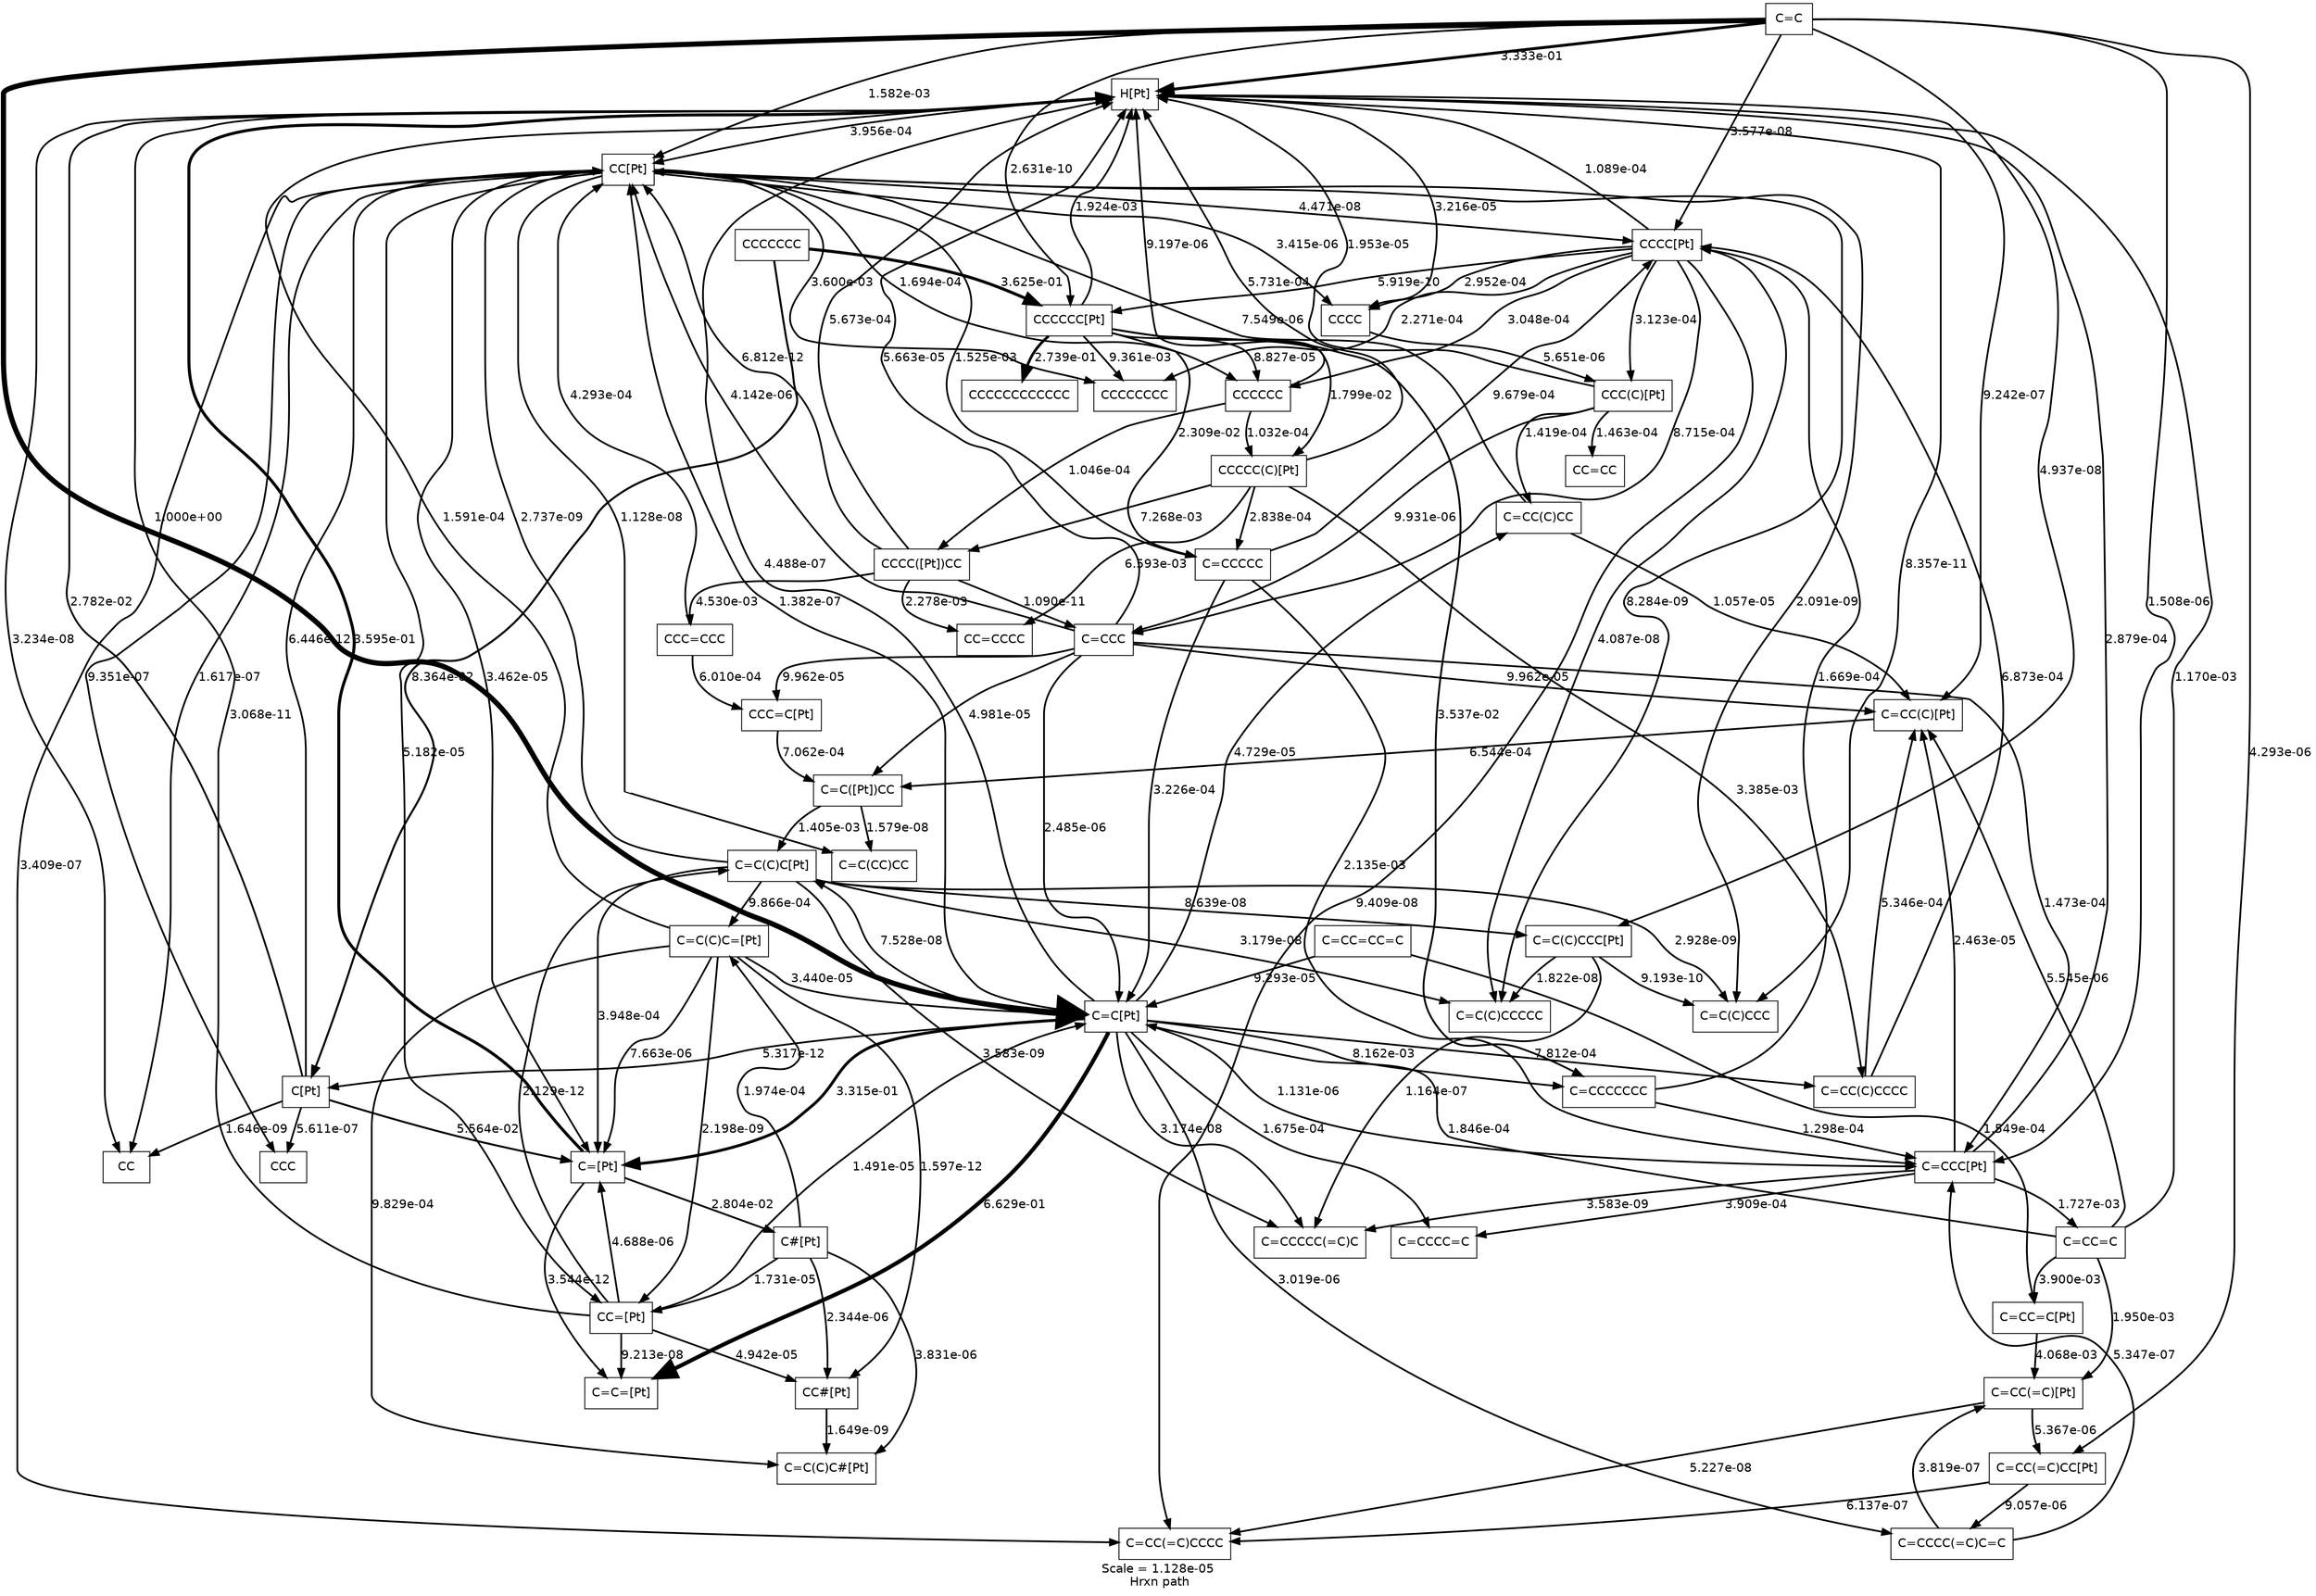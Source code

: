 digraph reaction_paths {
center=1;
s6 -> s9[fontname="Helvetica", penwidth=3.3333345152511926, arrowsize=1.6666672576255963, label="3.333e-01"];
s6 -> s10[fontname="Helvetica", penwidth=6.0, arrowsize=3.0, label="1.000e+00"];
s6 -> s15[fontname="Helvetica", penwidth=2.00632900062854, arrowsize=1.00316450031427, label="1.582e-03"];
s6 -> s17[fontname="Helvetica", penwidth=2.000000143087466, arrowsize=1.000000071543733, label="3.577e-08"];
s6 -> s19[fontname="Helvetica", penwidth=2.000006032990034, arrowsize=1.000003016495017, label="1.508e-06"];
s6 -> s26[fontname="Helvetica", penwidth=2.000017173294248, arrowsize=1.000008586647124, label="4.293e-06"];
s6 -> s30[fontname="Helvetica", penwidth=2.000000197465971, arrowsize=1.0000000987329856, label="4.937e-08"];
s6 -> s36[fontname="Helvetica", penwidth=2.000000001052343, arrowsize=1.0000000005261716, label="2.631e-10"];
s9 -> s15[fontname="Helvetica", penwidth=2.001582248382485, arrowsize=1.0007911241912426, label="3.956e-04"];
s9 -> s16[fontname="Helvetica", penwidth=2.000128639939812, arrowsize=1.000064319969906, label="3.216e-05"];
s9 -> s20[fontname="Helvetica", penwidth=2.0000036969408583, arrowsize=1.0000018484704292, label="9.242e-07"];
s9 -> s29[fontname="Helvetica", penwidth=2.000000000334283, arrowsize=1.0000000001671414, label="8.357e-11"];
s9 -> s54[fontname="Helvetica", penwidth=2.000000129359728, arrowsize=1.000000064679864, label="3.234e-08"];
s10 -> s15[fontname="Helvetica", penwidth=2.0000005527639697, arrowsize=1.0000002763819849, label="1.382e-07"];
s10 -> s19[fontname="Helvetica", penwidth=2.000004524742526, arrowsize=1.000002262371263, label="1.131e-06"];
s10 -> s23[fontname="Helvetica", penwidth=2.0000003011318372, arrowsize=1.0000001505659186, label="7.528e-08"];
s10 -> s25[fontname="Helvetica", penwidth=2.0006701552269113, arrowsize=1.0003350776134556, label="1.675e-04"];
s10 -> s27[fontname="Helvetica", penwidth=2.0000120763686473, arrowsize=1.0000060381843237, label="3.019e-06"];
s10 -> s31[fontname="Helvetica", penwidth=2.000000126955423, arrowsize=1.0000000634777115, label="3.174e-08"];
s10 -> s34[fontname="Helvetica", penwidth=2.000189156344397, arrowsize=1.0000945781721986, label="4.729e-05"];
s10 -> s40[fontname="Helvetica", penwidth=2.003124986092458, arrowsize=1.001562493046229, label="7.812e-04"];
s10 -> s43[fontname="Helvetica", penwidth=2.000000000021267, arrowsize=1.0000000000106335, label="5.317e-12"];
s10 -> s44[fontname="Helvetica", penwidth=3.325977099516693, arrowsize=1.6629885497583465, label="3.315e-01"];
s10 -> s47[fontname="Helvetica", penwidth=2.032646710546657, arrowsize=1.0163233552733284, label="8.162e-03"];
s10 -> s48[fontname="Helvetica", penwidth=4.6515602871683335, arrowsize=2.3257801435841667, label="6.629e-01"];
s11 -> s12[fontname="Helvetica", penwidth=2.015599078071032, arrowsize=1.007799539035516, label="3.900e-03"];
s11 -> s14[fontname="Helvetica", penwidth=2.0077995232283445, arrowsize=1.0038997616141723, label="1.950e-03"];
s11 -> s20[fontname="Helvetica", penwidth=2.0000221816805377, arrowsize=1.0000110908402688, label="5.545e-06"];
s12 -> s14[fontname="Helvetica", penwidth=2.016270395791514, arrowsize=1.008135197895757, label="4.068e-03"];
s14 -> s26[fontname="Helvetica", penwidth=2.000021466617987, arrowsize=1.0000107333089936, label="5.367e-06"];
s14 -> s28[fontname="Helvetica", penwidth=2.0000002090774873, arrowsize=1.0000001045387437, label="5.227e-08"];
s7 -> s15[fontname="Helvetica", penwidth=2.000016568951895, arrowsize=1.0000082844759475, label="4.142e-06"];
s7 -> s19[fontname="Helvetica", penwidth=2.0005893437798257, arrowsize=1.0002946718899128, label="1.473e-04"];
s7 -> s20[fontname="Helvetica", penwidth=2.0003984965745185, arrowsize=1.0001992482872593, label="9.962e-05"];
s7 -> s21[fontname="Helvetica", penwidth=2.000199248643501, arrowsize=1.0000996243217506, label="4.981e-05"];
s7 -> s22[fontname="Helvetica", penwidth=2.000398496570978, arrowsize=1.000199248285489, label="9.962e-05"];
s15 -> s16[fontname="Helvetica", penwidth=2.0000136594128812, arrowsize=1.0000068297064406, label="3.415e-06"];
s15 -> s17[fontname="Helvetica", penwidth=2.0000001788592434, arrowsize=1.0000000894296217, label="4.471e-08"];
s15 -> s24[fontname="Helvetica", penwidth=2.0006774346590066, arrowsize=1.0003387173295033, label="1.694e-04"];
s15 -> s28[fontname="Helvetica", penwidth=2.0000013637512533, arrowsize=1.0000006818756266, label="3.409e-07"];
s15 -> s29[fontname="Helvetica", penwidth=2.0000000083651313, arrowsize=1.0000000041825656, label="2.091e-09"];
s15 -> s32[fontname="Helvetica", penwidth=2.000000033134145, arrowsize=1.0000000165670726, label="8.284e-09"];
s15 -> s35[fontname="Helvetica", penwidth=2.0000000451099633, arrowsize=1.0000000225549817, label="1.128e-08"];
s15 -> s37[fontname="Helvetica", penwidth=2.014401730575946, arrowsize=1.007200865287973, label="3.600e-03"];
s15 -> s44[fontname="Helvetica", penwidth=2.000138471404509, arrowsize=1.0000692357022545, label="3.462e-05"];
s15 -> s51[fontname="Helvetica", penwidth=2.0002072945617275, arrowsize=1.0001036472808638, label="5.182e-05"];
s15 -> s53[fontname="Helvetica", penwidth=2.000003740507639, arrowsize=1.0000018702538196, label="9.351e-07"];
s15 -> s54[fontname="Helvetica", penwidth=2.0000006468021847, arrowsize=1.0000003234010924, label="1.617e-07"];
s16 -> s33[fontname="Helvetica", penwidth=2.000022602376399, arrowsize=1.0000113011881995, label="5.651e-06"];
s17 -> s24[fontname="Helvetica", penwidth=2.0012193853646454, arrowsize=1.0006096926823227, label="3.048e-04"];
s17 -> s28[fontname="Helvetica", penwidth=2.0000003763413208, arrowsize=1.0000001881706604, label="9.409e-08"];
s17 -> s32[fontname="Helvetica", penwidth=2.00000016347899, arrowsize=1.000000081739495, label="4.087e-08"];
s17 -> s33[fontname="Helvetica", penwidth=2.001249111934375, arrowsize=1.0006245559671876, label="3.123e-04"];
s17 -> s36[fontname="Helvetica", penwidth=2.000000002367775, arrowsize=1.0000000011838874, label="5.919e-10"];
s17 -> s37[fontname="Helvetica", penwidth=2.00090821038521, arrowsize=1.000454105192605, label="2.271e-04"];
s18 -> s19[fontname="Helvetica", penwidth=2.0085400020973605, arrowsize=1.0042700010486802, label="2.135e-03"];
s19 -> s20[fontname="Helvetica", penwidth=2.000098500456625, arrowsize=1.0000492502283125, label="2.463e-05"];
s19 -> s25[fontname="Helvetica", penwidth=2.0015636986024457, arrowsize=1.0007818493012228, label="3.909e-04"];
s19 -> s31[fontname="Helvetica", penwidth=2.0000000143326098, arrowsize=1.0000000071663049, label="3.583e-09"];
s20 -> s21[fontname="Helvetica", penwidth=2.002617723494074, arrowsize=1.001308861747037, label="6.544e-04"];
s21 -> s23[fontname="Helvetica", penwidth=2.005619849225052, arrowsize=1.002809924612526, label="1.405e-03"];
s21 -> s35[fontname="Helvetica", penwidth=2.0000000631539487, arrowsize=1.0000000315769744, label="1.579e-08"];
s23 -> s29[fontname="Helvetica", penwidth=2.0000000117111703, arrowsize=1.0000000058555851, label="2.928e-09"];
s23 -> s30[fontname="Helvetica", penwidth=2.0000003455655384, arrowsize=1.0000001727827692, label="8.639e-08"];
s23 -> s31[fontname="Helvetica", penwidth=2.0000000143326098, arrowsize=1.0000000071663049, label="3.583e-09"];
s23 -> s32[fontname="Helvetica", penwidth=2.0000001271501913, arrowsize=1.0000000635750956, label="3.179e-08"];
s23 -> s44[fontname="Helvetica", penwidth=2.0015793387099956, arrowsize=1.0007896693549978, label="3.948e-04"];
s23 -> s49[fontname="Helvetica", penwidth=2.0039465948929966, arrowsize=1.0019732974464983, label="9.866e-04"];
s24 -> s39[fontname="Helvetica", penwidth=2.00041294264569, arrowsize=1.000206471322845, label="1.032e-04"];
s24 -> s41[fontname="Helvetica", penwidth=2.0004183934688418, arrowsize=1.0002091967344209, label="1.046e-04"];
s26 -> s27[fontname="Helvetica", penwidth=2.0000362291449454, arrowsize=1.0000181145724727, label="9.057e-06"];
s26 -> s28[fontname="Helvetica", penwidth=2.000002454754277, arrowsize=1.0000012273771386, label="6.137e-07"];
s30 -> s31[fontname="Helvetica", penwidth=2.0000004655042587, arrowsize=1.0000002327521293, label="1.164e-07"];
s30 -> s32[fontname="Helvetica", penwidth=2.0000000728953395, arrowsize=1.0000000364476698, label="1.822e-08"];
s33 -> s8[fontname="Helvetica", penwidth=2.0005853054310134, arrowsize=1.0002926527155067, label="1.463e-04"];
s33 -> s34[fontname="Helvetica", penwidth=2.0005674705578658, arrowsize=1.0002837352789329, label="1.419e-04"];
s36 -> s37[fontname="Helvetica", penwidth=2.037444434255593, arrowsize=1.0187222171277965, label="9.361e-03"];
s36 -> s39[fontname="Helvetica", penwidth=2.0719739505894603, arrowsize=1.0359869752947302, label="1.799e-02"];
s36 -> s46[fontname="Helvetica", penwidth=3.0957351510984683, arrowsize=1.5478675755492342, label="2.739e-01"];
s36 -> s47[fontname="Helvetica", penwidth=2.141468476257405, arrowsize=1.0707342381287026, label="3.537e-02"];
s39 -> s40[fontname="Helvetica", penwidth=2.013541658405037, arrowsize=1.0067708292025186, label="3.385e-03"];
s39 -> s41[fontname="Helvetica", penwidth=2.0290725200249016, arrowsize=1.0145362600124508, label="7.268e-03"];
s39 -> s42[fontname="Helvetica", penwidth=2.0263723871544355, arrowsize=1.0131861935772177, label="6.593e-03"];
s41 -> s42[fontname="Helvetica", penwidth=2.0091116232789075, arrowsize=1.0045558116394537, label="2.278e-03"];
s0 -> s43[fontname="Helvetica", penwidth=2.3345726591427236, arrowsize=1.1672863295713618, label="8.364e-02"];
s43 -> s44[fontname="Helvetica", penwidth=2.222568366301747, arrowsize=1.1112841831508735, label="5.564e-02"];
s43 -> s53[fontname="Helvetica", penwidth=2.000002244306002, arrowsize=1.000001122153001, label="5.611e-07"];
s43 -> s54[fontname="Helvetica", penwidth=2.0000000065826917, arrowsize=1.0000000032913459, label="1.646e-09"];
s44 -> s45[fontname="Helvetica", penwidth=2.112169914441902, arrowsize=1.056084957220951, label="2.804e-02"];
s44 -> s48[fontname="Helvetica", penwidth=2.000000000014178, arrowsize=1.000000000007089, label="3.544e-12"];
s45 -> s49[fontname="Helvetica", penwidth=2.000789667582121, arrowsize=1.0003948337910604, label="1.974e-04"];
s45 -> s50[fontname="Helvetica", penwidth=2.0000153253852, arrowsize=1.0000076626926, label="3.831e-06"];
s45 -> s51[fontname="Helvetica", penwidth=2.0000692357022545, arrowsize=1.0000346178511272, label="1.731e-05"];
s45 -> s52[fontname="Helvetica", penwidth=2.000009375220663, arrowsize=1.0000046876103315, label="2.344e-06"];
s49 -> s50[fontname="Helvetica", penwidth=2.0039314251755407, arrowsize=1.0019657125877703, label="9.829e-04"];
s49 -> s51[fontname="Helvetica", penwidth=2.0000000087935743, arrowsize=1.0000000043967872, label="2.198e-09"];
s49 -> s52[fontname="Helvetica", penwidth=2.0000000000063887, arrowsize=1.0000000000031943, label="1.597e-12"];
s51 -> s52[fontname="Helvetica", penwidth=2.000197689590416, arrowsize=1.000098844795208, label="4.942e-05"];
s10 -> s9[fontname="Helvetica", penwidth=2.0000017950554776, arrowsize=1.0000008975277388, label="4.488e-07"];
s11 -> s9[fontname="Helvetica", penwidth=2.004679720259873, arrowsize=1.0023398601299365, label="1.170e-03"];
s7 -> s9[fontname="Helvetica", penwidth=2.0002265121206304, arrowsize=1.0001132560603152, label="5.663e-05"];
s17 -> s9[fontname="Helvetica", penwidth=2.000435737443753, arrowsize=1.0002178687218766, label="1.089e-04"];
s19 -> s9[fontname="Helvetica", penwidth=2.0011515063445855, arrowsize=1.0005757531722927, label="2.879e-04"];
s24 -> s9[fontname="Helvetica", penwidth=2.0000367896754, arrowsize=1.0000183948377, label="9.197e-06"];
s33 -> s9[fontname="Helvetica", penwidth=2.0000781287043985, arrowsize=1.0000390643521992, label="1.953e-05"];
s36 -> s9[fontname="Helvetica", penwidth=2.0076968916450166, arrowsize=1.0038484458225083, label="1.924e-03"];
s39 -> s9[fontname="Helvetica", penwidth=2.002292296322674, arrowsize=1.001146148161337, label="5.731e-04"];
s41 -> s9[fontname="Helvetica", penwidth=2.002269209506274, arrowsize=1.001134604753137, label="5.673e-04"];
s43 -> s9[fontname="Helvetica", penwidth=2.1112841831513345, arrowsize=1.0556420915756672, label="2.782e-02"];
s44 -> s9[fontname="Helvetica", penwidth=3.4381470140000694, arrowsize=1.7190735070000347, label="3.595e-01"];
s49 -> s9[fontname="Helvetica", penwidth=2.0006364202182185, arrowsize=1.0003182101091093, label="1.591e-04"];
s51 -> s9[fontname="Helvetica", penwidth=2.000000000122731, arrowsize=1.0000000000613656, label="3.068e-11"];
s11 -> s10[fontname="Helvetica", penwidth=2.000738261352488, arrowsize=1.000369130676244, label="1.846e-04"];
s13 -> s10[fontname="Helvetica", penwidth=2.0003717190763557, arrowsize=1.0001858595381778, label="9.293e-05"];
s7 -> s10[fontname="Helvetica", penwidth=2.000009941229307, arrowsize=1.0000049706146534, label="2.485e-06"];
s18 -> s10[fontname="Helvetica", penwidth=2.0012905018350096, arrowsize=1.0006452509175048, label="3.226e-04"];
s49 -> s10[fontname="Helvetica", penwidth=2.0001376004098383, arrowsize=1.0000688002049192, label="3.440e-05"];
s51 -> s10[fontname="Helvetica", penwidth=2.000059646205742, arrowsize=1.000029823102871, label="1.491e-05"];
s19 -> s11[fontname="Helvetica", penwidth=2.0069090522150685, arrowsize=1.0034545261075343, label="1.727e-03"];
s13 -> s12[fontname="Helvetica", penwidth=2.0006195282481727, arrowsize=1.0003097641240863, label="1.549e-04"];
s27 -> s14[fontname="Helvetica", penwidth=2.000001527700339, arrowsize=1.0000007638501696, label="3.819e-07"];
s17 -> s7[fontname="Helvetica", penwidth=2.0034859066401154, arrowsize=1.0017429533200577, label="8.715e-04"];
s33 -> s7[fontname="Helvetica", penwidth=2.00003972455946, arrowsize=1.00001986227973, label="9.931e-06"];
s41 -> s7[fontname="Helvetica", penwidth=2.000000000043595, arrowsize=1.0000000000217975, label="1.090e-11"];
s18 -> s15[fontname="Helvetica", penwidth=2.0061000066647843, arrowsize=1.0030500033323921, label="1.525e-03"];
s23 -> s15[fontname="Helvetica", penwidth=2.0000000109487446, arrowsize=1.0000000054743723, label="2.737e-09"];
s34 -> s15[fontname="Helvetica", penwidth=2.000030194482016, arrowsize=1.000015097241008, label="7.549e-06"];
s38 -> s15[fontname="Helvetica", penwidth=2.0017171859944414, arrowsize=1.0008585929972207, label="4.293e-04"];
s41 -> s15[fontname="Helvetica", penwidth=2.000000000027247, arrowsize=1.0000000000136235, label="6.812e-12"];
s43 -> s15[fontname="Helvetica", penwidth=2.000000000025784, arrowsize=1.000000000012892, label="6.446e-12"];
s17 -> s16[fontname="Helvetica", penwidth=2.0011807359414937, arrowsize=1.0005903679707469, label="2.952e-04"];
s18 -> s17[fontname="Helvetica", penwidth=2.0038714665017396, arrowsize=1.0019357332508698, label="9.679e-04"];
s40 -> s17[fontname="Helvetica", penwidth=2.002749262044887, arrowsize=1.0013746310224434, label="6.873e-04"];
s47 -> s17[fontname="Helvetica", penwidth=2.0006677951733294, arrowsize=1.0003338975866647, label="1.669e-04"];
s36 -> s18[fontname="Helvetica", penwidth=2.0923626286407506, arrowsize=1.0461813143203753, label="2.309e-02"];
s39 -> s18[fontname="Helvetica", penwidth=2.001135179390372, arrowsize=1.000567589695186, label="2.838e-04"];
s27 -> s19[fontname="Helvetica", penwidth=2.0000021387769293, arrowsize=1.0000010693884647, label="5.347e-07"];
s47 -> s19[fontname="Helvetica", penwidth=2.000519395812553, arrowsize=1.0002596979062766, label="1.298e-04"];
s34 -> s20[fontname="Helvetica", penwidth=2.000042272395371, arrowsize=1.0000211361976854, label="1.057e-05"];
s40 -> s20[fontname="Helvetica", penwidth=2.002138313740307, arrowsize=1.0010691568701535, label="5.346e-04"];
s22 -> s21[fontname="Helvetica", penwidth=2.0028246182153535, arrowsize=1.0014123091076768, label="7.062e-04"];
s38 -> s22[fontname="Helvetica", penwidth=2.0024040625197412, arrowsize=1.0012020312598706, label="6.010e-04"];
s51 -> s23[fontname="Helvetica", penwidth=2.000000000008518, arrowsize=1.000000000004259, label="2.129e-12"];
s36 -> s24[fontname="Helvetica", penwidth=2.0003530719582887, arrowsize=1.0001765359791444, label="8.827e-05"];
s30 -> s29[fontname="Helvetica", penwidth=2.000000003677124, arrowsize=1.000000001838562, label="9.193e-10"];
s0 -> s36[fontname="Helvetica", penwidth=3.4498141388609938, arrowsize=1.7249070694304969, label="3.625e-01"];
s41 -> s38[fontname="Helvetica", penwidth=2.0181189191765943, arrowsize=1.0090594595882971, label="4.530e-03"];
s49 -> s44[fontname="Helvetica", penwidth=2.0000306507349426, arrowsize=1.0000153253674713, label="7.663e-06"];
s51 -> s44[fontname="Helvetica", penwidth=2.000018750440653, arrowsize=1.0000093752203265, label="4.688e-06"];
s51 -> s48[fontname="Helvetica", penwidth=2.000000368509313, arrowsize=1.0000001842546564, label="9.213e-08"];
s52 -> s50[fontname="Helvetica", penwidth=2.0000000065952075, arrowsize=1.0000000032976037, label="1.649e-09"];
s39 [ fontname="Helvetica", shape=box, label="CCCCC(C)[Pt]"];
s51 [ fontname="Helvetica", shape=box, label="CC=[Pt]"];
s18 [ fontname="Helvetica", shape=box, label="C=CCCCC"];
s38 [ fontname="Helvetica", shape=box, label="CCC=CCC"];
s19 [ fontname="Helvetica", shape=box, label="C=CCC[Pt]"];
s21 [ fontname="Helvetica", shape=box, label="C=C([Pt])CC"];
s36 [ fontname="Helvetica", shape=box, label="CCCCCC[Pt]"];
s54 [ fontname="Helvetica", shape=box, label="CC"];
s0 [ fontname="Helvetica", shape=box, label="CCCCCCC"];
s30 [ fontname="Helvetica", shape=box, label="C=C(C)CCC[Pt]"];
s17 [ fontname="Helvetica", shape=box, label="CCCC[Pt]"];
s16 [ fontname="Helvetica", shape=box, label="CCCC"];
s37 [ fontname="Helvetica", shape=box, label="CCCCCCCC"];
s9 [ fontname="Helvetica", shape=box, label="H[Pt]"];
s25 [ fontname="Helvetica", shape=box, label="C=CCCC=C"];
s49 [ fontname="Helvetica", shape=box, label="C=C(C)C=[Pt]"];
s53 [ fontname="Helvetica", shape=box, label="CCC"];
s45 [ fontname="Helvetica", shape=box, label="C#[Pt]"];
s13 [ fontname="Helvetica", shape=box, label="C=CC=CC=C"];
s29 [ fontname="Helvetica", shape=box, label="C=C(C)CCC"];
s34 [ fontname="Helvetica", shape=box, label="C=CC(C)CC"];
s7 [ fontname="Helvetica", shape=box, label="C=CCC"];
s12 [ fontname="Helvetica", shape=box, label="C=CC=C[Pt]"];
s10 [ fontname="Helvetica", shape=box, label="C=C[Pt]"];
s6 [ fontname="Helvetica", shape=box, label="C=C"];
s48 [ fontname="Helvetica", shape=box, label="C=C=[Pt]"];
s27 [ fontname="Helvetica", shape=box, label="C=CCCC(=C)C=C"];
s40 [ fontname="Helvetica", shape=box, label="C=CC(C)CCCC"];
s8 [ fontname="Helvetica", shape=box, label="CC=CC"];
s35 [ fontname="Helvetica", shape=box, label="C=C(CC)CC"];
s42 [ fontname="Helvetica", shape=box, label="CC=CCCC"];
s11 [ fontname="Helvetica", shape=box, label="C=CC=C"];
s43 [ fontname="Helvetica", shape=box, label="C[Pt]"];
s32 [ fontname="Helvetica", shape=box, label="C=C(C)CCCCC"];
s41 [ fontname="Helvetica", shape=box, label="CCCC([Pt])CC"];
s26 [ fontname="Helvetica", shape=box, label="C=CC(=C)CC[Pt]"];
s31 [ fontname="Helvetica", shape=box, label="C=CCCCC(=C)C"];
s22 [ fontname="Helvetica", shape=box, label="CCC=C[Pt]"];
s20 [ fontname="Helvetica", shape=box, label="C=CC(C)[Pt]"];
s46 [ fontname="Helvetica", shape=box, label="CCCCCCCCCCCC"];
s52 [ fontname="Helvetica", shape=box, label="CC#[Pt]"];
s14 [ fontname="Helvetica", shape=box, label="C=CC(=C)[Pt]"];
s23 [ fontname="Helvetica", shape=box, label="C=C(C)C[Pt]"];
s47 [ fontname="Helvetica", shape=box, label="C=CCCCCCC"];
s28 [ fontname="Helvetica", shape=box, label="C=CC(=C)CCCC"];
s50 [ fontname="Helvetica", shape=box, label="C=C(C)C#[Pt]"];
s24 [ fontname="Helvetica", shape=box, label="CCCCCC"];
s33 [ fontname="Helvetica", shape=box, label="CCC(C)[Pt]"];
s44 [ fontname="Helvetica", shape=box, label="C=[Pt]"];
s15 [ fontname="Helvetica", shape=box, label="CC[Pt]"];
 label = "Scale = 1.128e-05\l Hrxn path";
 fontname = "Helvetica";
}
